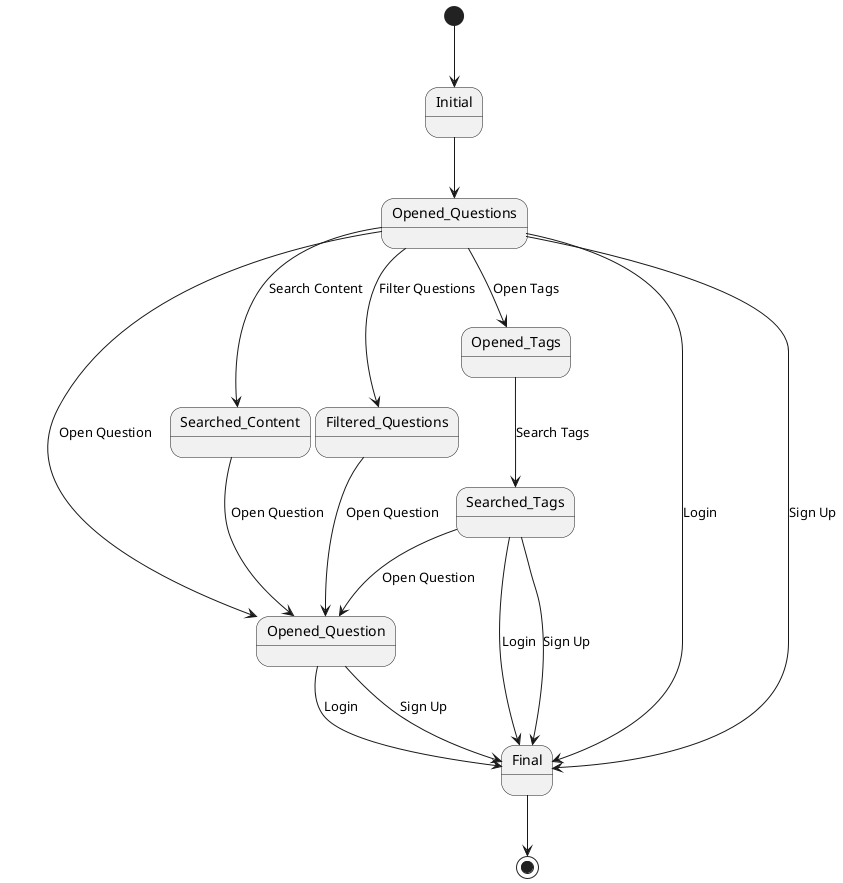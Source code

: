 @startuml

[*] --> Initial

Initial --> Opened_Questions
Opened_Questions --> Opened_Question : Open Question
Opened_Questions --> Searched_Content : Search Content
Searched_Content --> Opened_Question : Open Question
Opened_Questions --> Filtered_Questions : Filter Questions
Filtered_Questions --> Opened_Question : Open Question

Opened_Questions --> Opened_Tags : Open Tags
Opened_Tags --> Searched_Tags : Search Tags
Searched_Tags --> Opened_Question : Open Question

Opened_Question --> Final : Login
Opened_Question --> Final : Sign Up
Opened_Questions --> Final : Login
Opened_Questions --> Final : Sign Up
Searched_Tags --> Final : Login
Searched_Tags --> Final : Sign Up

Final --> [*]

@enduml
